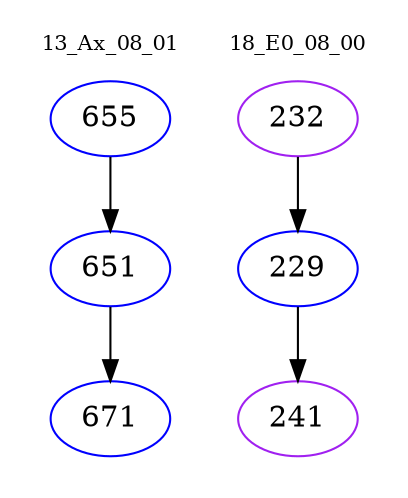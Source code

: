 digraph{
subgraph cluster_0 {
color = white
label = "13_Ax_08_01";
fontsize=10;
T0_655 [label="655", color="blue"]
T0_655 -> T0_651 [color="black"]
T0_651 [label="651", color="blue"]
T0_651 -> T0_671 [color="black"]
T0_671 [label="671", color="blue"]
}
subgraph cluster_1 {
color = white
label = "18_E0_08_00";
fontsize=10;
T1_232 [label="232", color="purple"]
T1_232 -> T1_229 [color="black"]
T1_229 [label="229", color="blue"]
T1_229 -> T1_241 [color="black"]
T1_241 [label="241", color="purple"]
}
}
